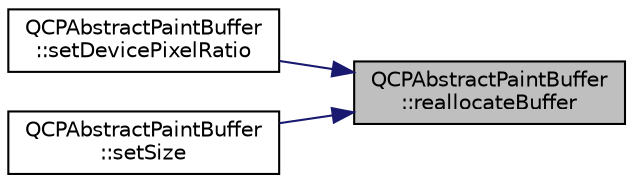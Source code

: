 digraph "QCPAbstractPaintBuffer::reallocateBuffer"
{
 // LATEX_PDF_SIZE
  edge [fontname="Helvetica",fontsize="10",labelfontname="Helvetica",labelfontsize="10"];
  node [fontname="Helvetica",fontsize="10",shape=record];
  rankdir="RL";
  Node1 [label="QCPAbstractPaintBuffer\l::reallocateBuffer",height=0.2,width=0.4,color="black", fillcolor="grey75", style="filled", fontcolor="black",tooltip=" "];
  Node1 -> Node2 [dir="back",color="midnightblue",fontsize="10",style="solid",fontname="Helvetica"];
  Node2 [label="QCPAbstractPaintBuffer\l::setDevicePixelRatio",height=0.2,width=0.4,color="black", fillcolor="white", style="filled",URL="$classQCPAbstractPaintBuffer.html#a555eaad5d5c806420ff35602a1bb68fa",tooltip=" "];
  Node1 -> Node3 [dir="back",color="midnightblue",fontsize="10",style="solid",fontname="Helvetica"];
  Node3 [label="QCPAbstractPaintBuffer\l::setSize",height=0.2,width=0.4,color="black", fillcolor="white", style="filled",URL="$classQCPAbstractPaintBuffer.html#a8b68c3cd36533f1a4a23b5ce8cd66f01",tooltip=" "];
}
